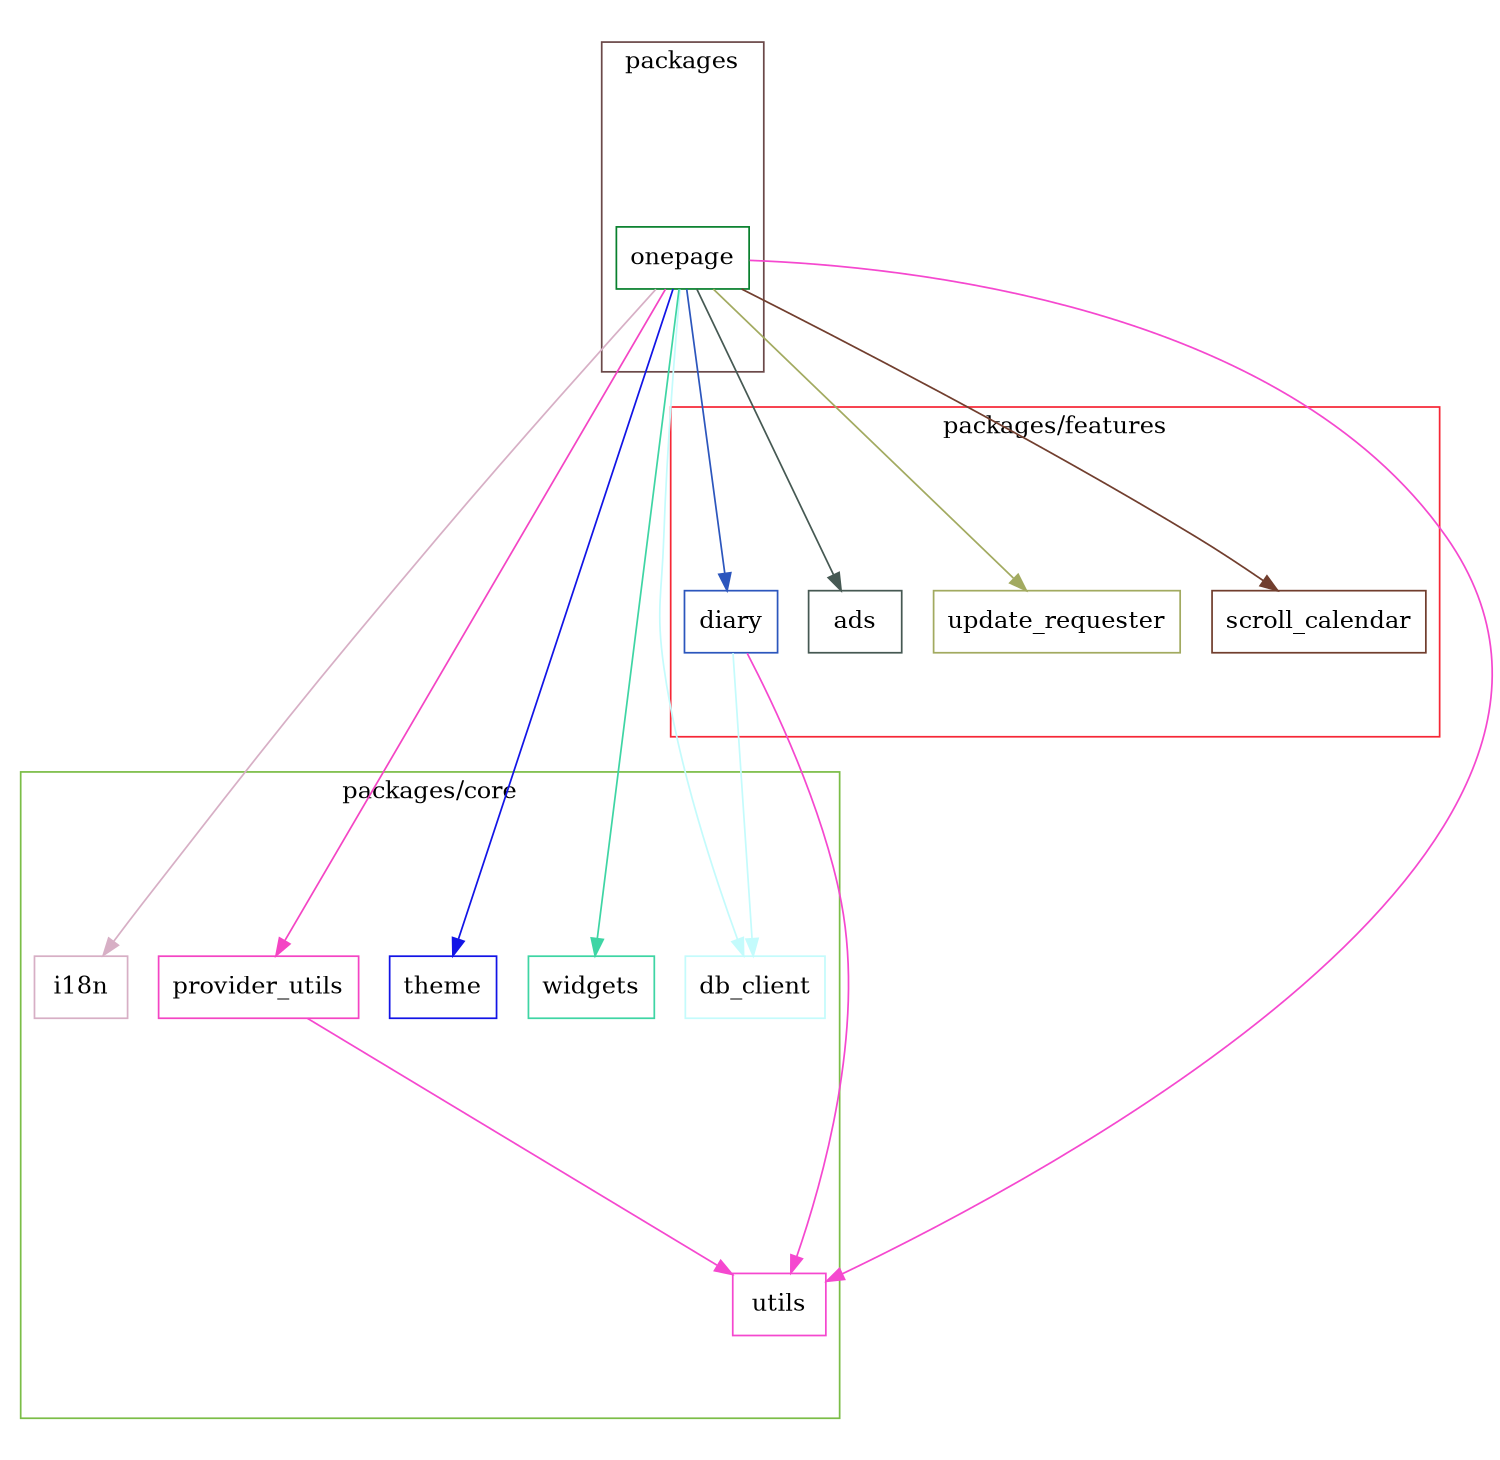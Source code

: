 digraph packages {
  size="10"; ratio=fill;
  ads [shape="box"; color="#465953"];
  db_client [shape="box"; color="#c4fbfc"];
  diary [shape="box"; color="#2c56bd"];
  i18n [shape="box"; color="#d7afc5"];
  onepage [shape="box"; color="#08802d"];
  provider_utils [shape="box"; color="#f445c4"];
  scroll_calendar [shape="box"; color="#713e2e"];
  theme [shape="box"; color="#1214e6"];
  update_requester [shape="box"; color="#a2aa60"];
  utils [shape="box"; color="#f548cf"];
  widgets [shape="box"; color="#3ed5a4"];
  diary -> db_client [style="filled"; color="#c4fbfc"];
  diary -> utils [style="filled"; color="#f548cf"];
  onepage -> ads [style="filled"; color="#465953"];
  onepage -> db_client [style="filled"; color="#c4fbfc"];
  onepage -> diary [style="filled"; color="#2c56bd"];
  onepage -> i18n [style="filled"; color="#d7afc5"];
  onepage -> provider_utils [style="filled"; color="#f445c4"];
  onepage -> scroll_calendar [style="filled"; color="#713e2e"];
  onepage -> theme [style="filled"; color="#1214e6"];
  onepage -> update_requester [style="filled"; color="#a2aa60"];
  onepage -> utils [style="filled"; color="#f548cf"];
  onepage -> widgets [style="filled"; color="#3ed5a4"];
  provider_utils -> utils [style="filled"; color="#f548cf"];
  subgraph "cluster packages/features" {
    label="packages/features";
    color="#f62736";
    ads;
    diary;
    scroll_calendar;
    update_requester;
  }
  subgraph "cluster packages/core" {
    label="packages/core";
    color="#7bbd47";
    db_client;
    i18n;
    provider_utils;
    theme;
    utils;
    widgets;
  }
  subgraph "cluster packages" {
    label="packages";
    color="#6b4949";
    onepage;
  }
}
